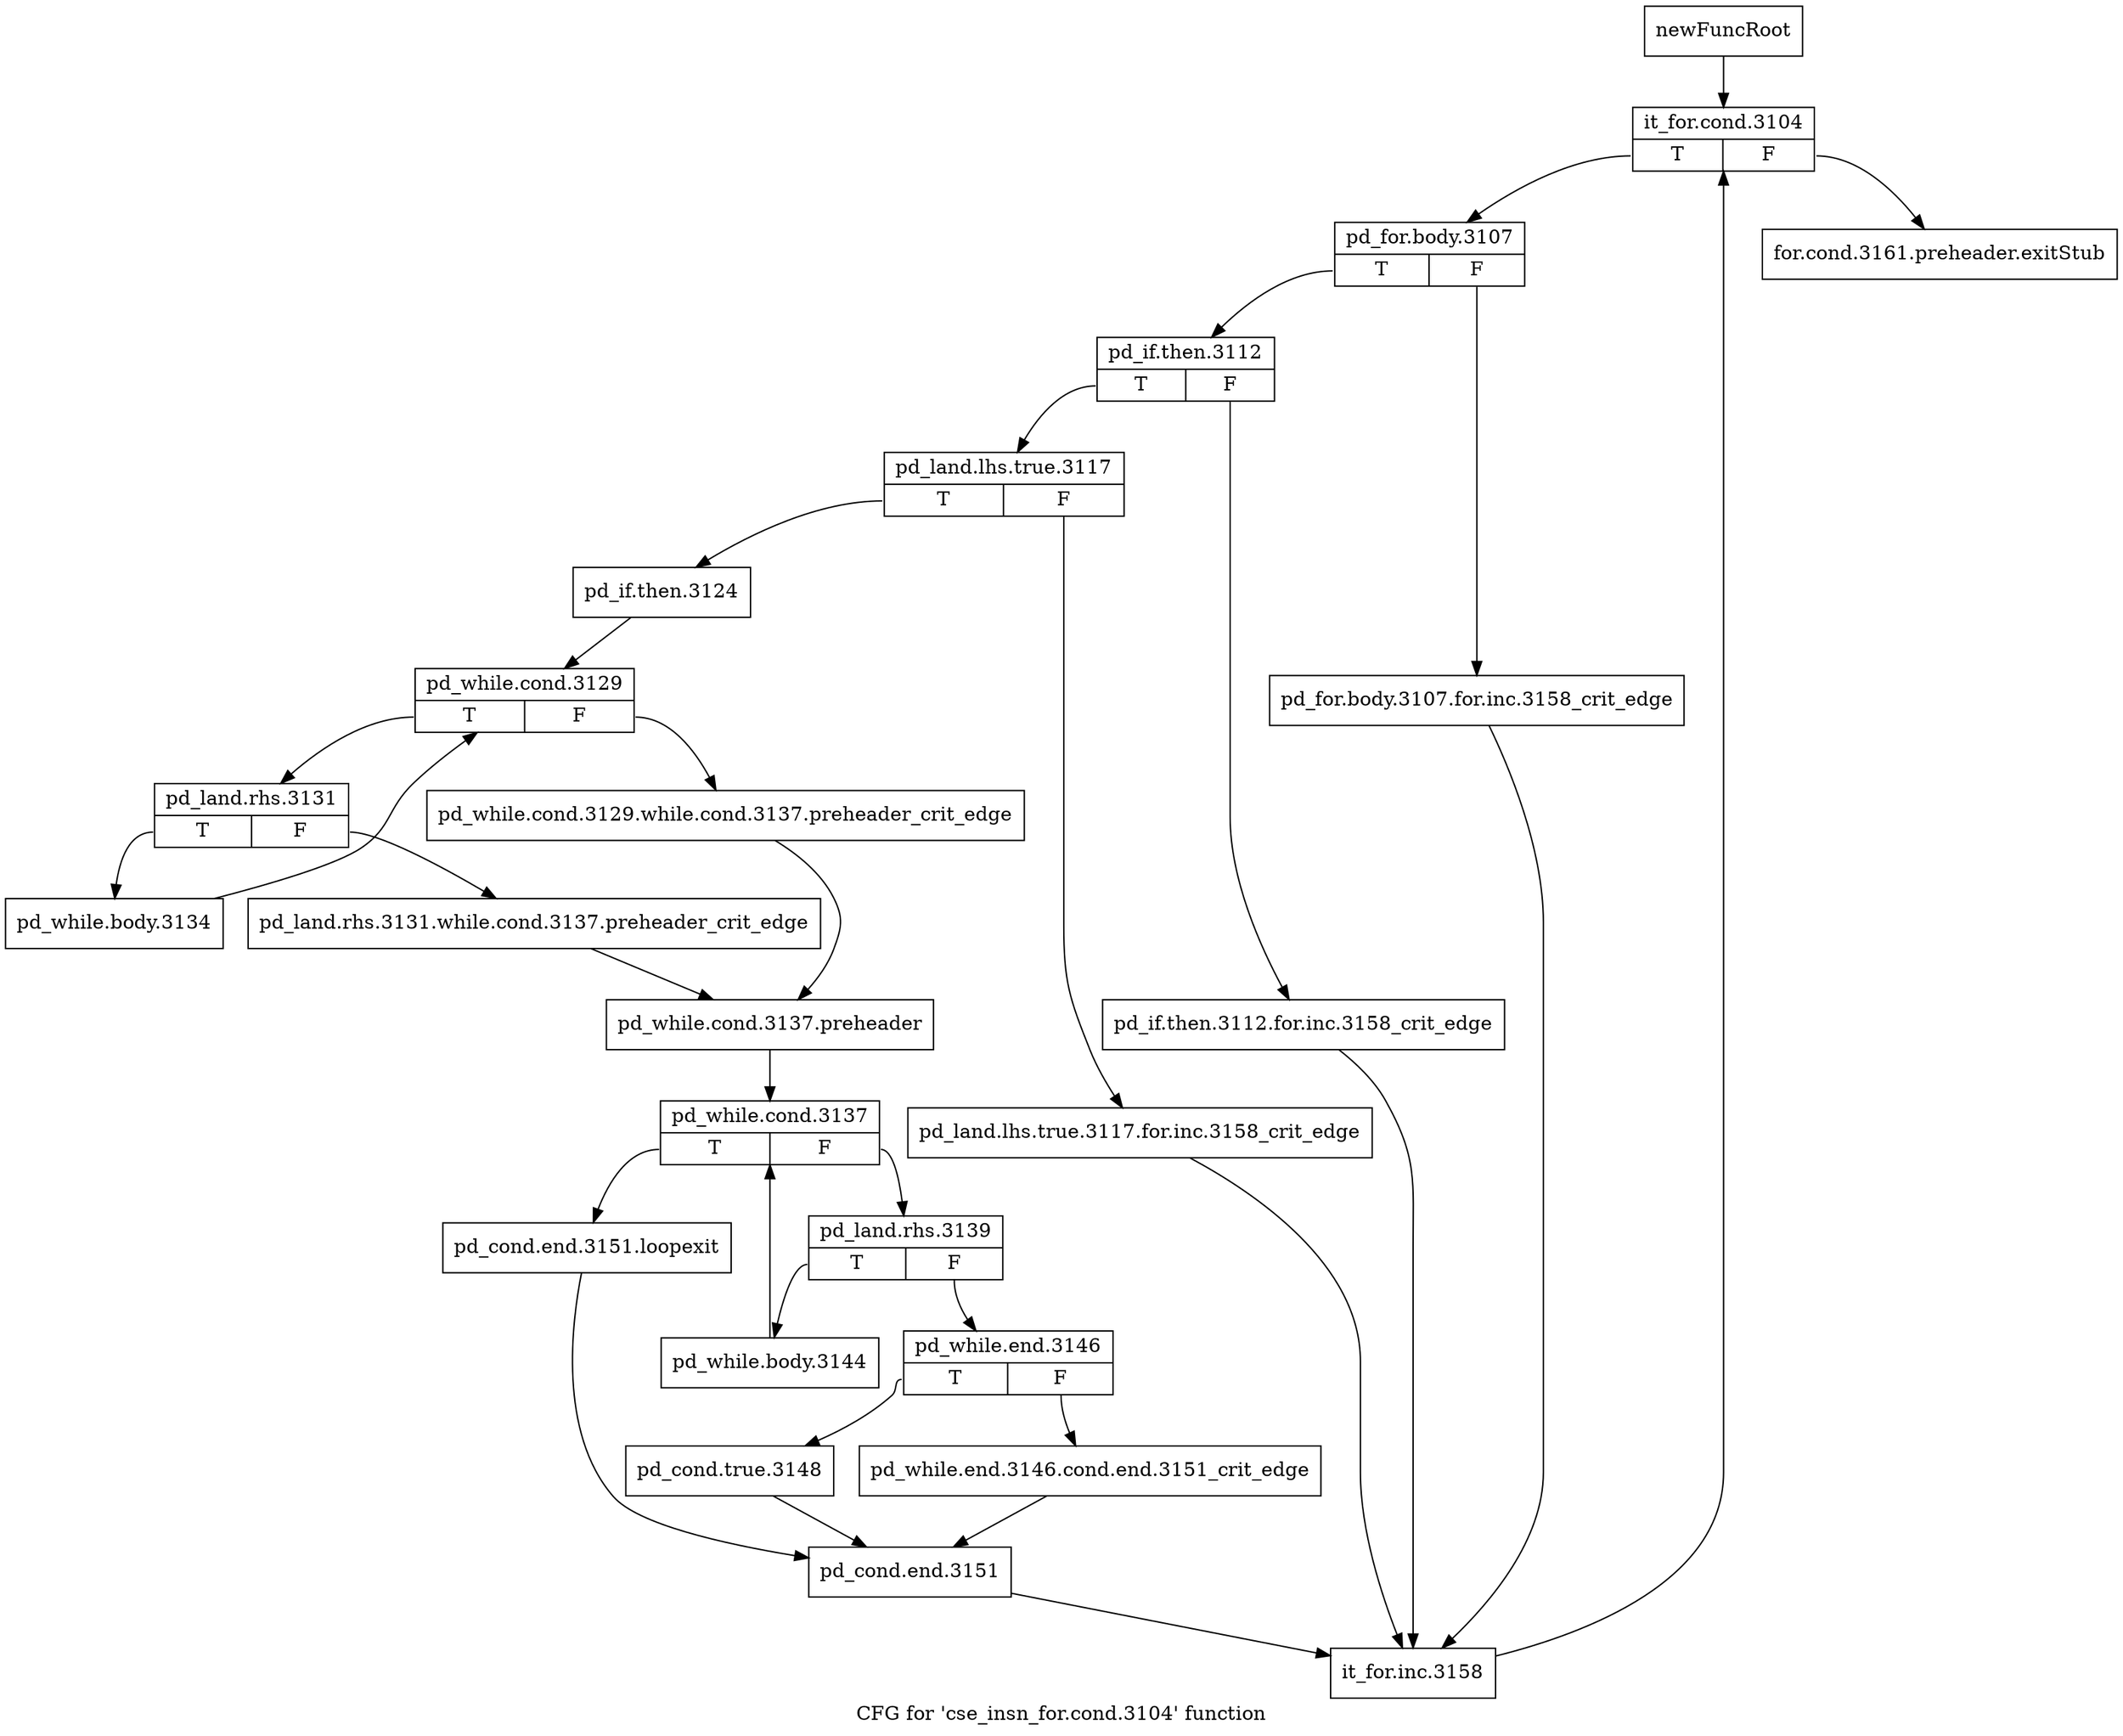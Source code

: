 digraph "CFG for 'cse_insn_for.cond.3104' function" {
	label="CFG for 'cse_insn_for.cond.3104' function";

	Node0xa81aff0 [shape=record,label="{newFuncRoot}"];
	Node0xa81aff0 -> Node0xa81b090;
	Node0xa81b040 [shape=record,label="{for.cond.3161.preheader.exitStub}"];
	Node0xa81b090 [shape=record,label="{it_for.cond.3104|{<s0>T|<s1>F}}"];
	Node0xa81b090:s0 -> Node0xa81b0e0;
	Node0xa81b090:s1 -> Node0xa81b040;
	Node0xa81b0e0 [shape=record,label="{pd_for.body.3107|{<s0>T|<s1>F}}"];
	Node0xa81b0e0:s0 -> Node0xa81b180;
	Node0xa81b0e0:s1 -> Node0xa81b130;
	Node0xa81b130 [shape=record,label="{pd_for.body.3107.for.inc.3158_crit_edge}"];
	Node0xa81b130 -> Node0xa83e5a0;
	Node0xa81b180 [shape=record,label="{pd_if.then.3112|{<s0>T|<s1>F}}"];
	Node0xa81b180:s0 -> Node0xa81b220;
	Node0xa81b180:s1 -> Node0xa81b1d0;
	Node0xa81b1d0 [shape=record,label="{pd_if.then.3112.for.inc.3158_crit_edge}"];
	Node0xa81b1d0 -> Node0xa83e5a0;
	Node0xa81b220 [shape=record,label="{pd_land.lhs.true.3117|{<s0>T|<s1>F}}"];
	Node0xa81b220:s0 -> Node0xa81b2c0;
	Node0xa81b220:s1 -> Node0xa81b270;
	Node0xa81b270 [shape=record,label="{pd_land.lhs.true.3117.for.inc.3158_crit_edge}"];
	Node0xa81b270 -> Node0xa83e5a0;
	Node0xa81b2c0 [shape=record,label="{pd_if.then.3124}"];
	Node0xa81b2c0 -> Node0xa83e190;
	Node0xa83e190 [shape=record,label="{pd_while.cond.3129|{<s0>T|<s1>F}}"];
	Node0xa83e190:s0 -> Node0xa83e230;
	Node0xa83e190:s1 -> Node0xa83e1e0;
	Node0xa83e1e0 [shape=record,label="{pd_while.cond.3129.while.cond.3137.preheader_crit_edge}"];
	Node0xa83e1e0 -> Node0xa83e2d0;
	Node0xa83e230 [shape=record,label="{pd_land.rhs.3131|{<s0>T|<s1>F}}"];
	Node0xa83e230:s0 -> Node0xa83e5f0;
	Node0xa83e230:s1 -> Node0xa83e280;
	Node0xa83e280 [shape=record,label="{pd_land.rhs.3131.while.cond.3137.preheader_crit_edge}"];
	Node0xa83e280 -> Node0xa83e2d0;
	Node0xa83e2d0 [shape=record,label="{pd_while.cond.3137.preheader}"];
	Node0xa83e2d0 -> Node0xa83e320;
	Node0xa83e320 [shape=record,label="{pd_while.cond.3137|{<s0>T|<s1>F}}"];
	Node0xa83e320:s0 -> Node0xa83e500;
	Node0xa83e320:s1 -> Node0xa83e370;
	Node0xa83e370 [shape=record,label="{pd_land.rhs.3139|{<s0>T|<s1>F}}"];
	Node0xa83e370:s0 -> Node0xa83e4b0;
	Node0xa83e370:s1 -> Node0xa83e3c0;
	Node0xa83e3c0 [shape=record,label="{pd_while.end.3146|{<s0>T|<s1>F}}"];
	Node0xa83e3c0:s0 -> Node0xa83e460;
	Node0xa83e3c0:s1 -> Node0xa83e410;
	Node0xa83e410 [shape=record,label="{pd_while.end.3146.cond.end.3151_crit_edge}"];
	Node0xa83e410 -> Node0xa83e550;
	Node0xa83e460 [shape=record,label="{pd_cond.true.3148}"];
	Node0xa83e460 -> Node0xa83e550;
	Node0xa83e4b0 [shape=record,label="{pd_while.body.3144}"];
	Node0xa83e4b0 -> Node0xa83e320;
	Node0xa83e500 [shape=record,label="{pd_cond.end.3151.loopexit}"];
	Node0xa83e500 -> Node0xa83e550;
	Node0xa83e550 [shape=record,label="{pd_cond.end.3151}"];
	Node0xa83e550 -> Node0xa83e5a0;
	Node0xa83e5a0 [shape=record,label="{it_for.inc.3158}"];
	Node0xa83e5a0 -> Node0xa81b090;
	Node0xa83e5f0 [shape=record,label="{pd_while.body.3134}"];
	Node0xa83e5f0 -> Node0xa83e190;
}

